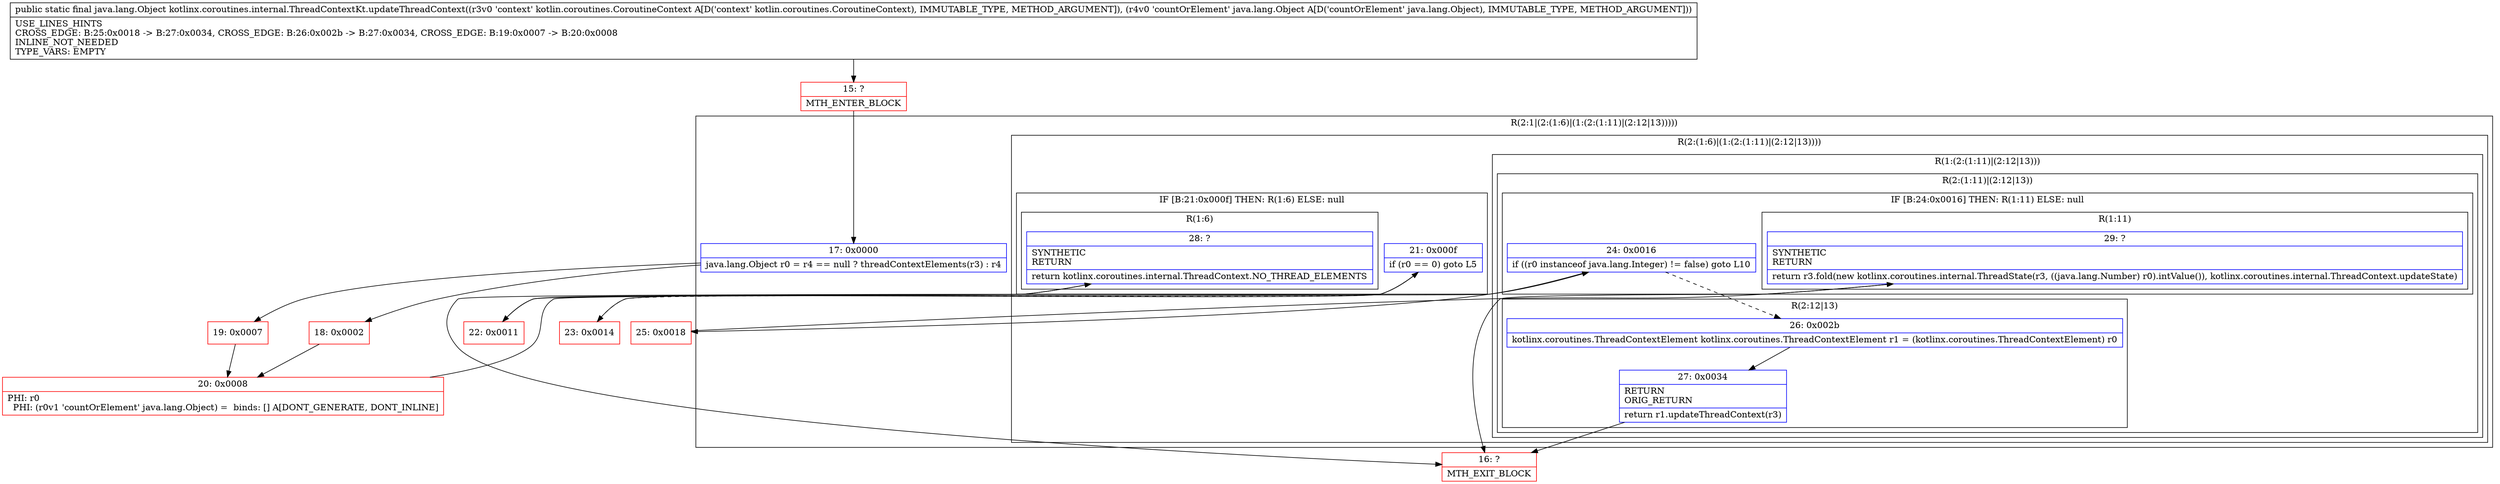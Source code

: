 digraph "CFG forkotlinx.coroutines.internal.ThreadContextKt.updateThreadContext(Lkotlin\/coroutines\/CoroutineContext;Ljava\/lang\/Object;)Ljava\/lang\/Object;" {
subgraph cluster_Region_241887094 {
label = "R(2:1|(2:(1:6)|(1:(2:(1:11)|(2:12|13)))))";
node [shape=record,color=blue];
Node_17 [shape=record,label="{17\:\ 0x0000|java.lang.Object r0 = r4 == null ? threadContextElements(r3) : r4\l}"];
subgraph cluster_Region_1231988357 {
label = "R(2:(1:6)|(1:(2:(1:11)|(2:12|13))))";
node [shape=record,color=blue];
subgraph cluster_IfRegion_297536511 {
label = "IF [B:21:0x000f] THEN: R(1:6) ELSE: null";
node [shape=record,color=blue];
Node_21 [shape=record,label="{21\:\ 0x000f|if (r0 == 0) goto L5\l}"];
subgraph cluster_Region_544995533 {
label = "R(1:6)";
node [shape=record,color=blue];
Node_28 [shape=record,label="{28\:\ ?|SYNTHETIC\lRETURN\l|return kotlinx.coroutines.internal.ThreadContext.NO_THREAD_ELEMENTS\l}"];
}
}
subgraph cluster_Region_544610741 {
label = "R(1:(2:(1:11)|(2:12|13)))";
node [shape=record,color=blue];
subgraph cluster_Region_60666204 {
label = "R(2:(1:11)|(2:12|13))";
node [shape=record,color=blue];
subgraph cluster_IfRegion_1935828520 {
label = "IF [B:24:0x0016] THEN: R(1:11) ELSE: null";
node [shape=record,color=blue];
Node_24 [shape=record,label="{24\:\ 0x0016|if ((r0 instanceof java.lang.Integer) != false) goto L10\l}"];
subgraph cluster_Region_1281348472 {
label = "R(1:11)";
node [shape=record,color=blue];
Node_29 [shape=record,label="{29\:\ ?|SYNTHETIC\lRETURN\l|return r3.fold(new kotlinx.coroutines.internal.ThreadState(r3, ((java.lang.Number) r0).intValue()), kotlinx.coroutines.internal.ThreadContext.updateState)\l}"];
}
}
subgraph cluster_Region_358075602 {
label = "R(2:12|13)";
node [shape=record,color=blue];
Node_26 [shape=record,label="{26\:\ 0x002b|kotlinx.coroutines.ThreadContextElement kotlinx.coroutines.ThreadContextElement r1 = (kotlinx.coroutines.ThreadContextElement) r0\l}"];
Node_27 [shape=record,label="{27\:\ 0x0034|RETURN\lORIG_RETURN\l|return r1.updateThreadContext(r3)\l}"];
}
}
}
}
}
Node_15 [shape=record,color=red,label="{15\:\ ?|MTH_ENTER_BLOCK\l}"];
Node_18 [shape=record,color=red,label="{18\:\ 0x0002}"];
Node_20 [shape=record,color=red,label="{20\:\ 0x0008|PHI: r0 \l  PHI: (r0v1 'countOrElement' java.lang.Object) =  binds: [] A[DONT_GENERATE, DONT_INLINE]\l}"];
Node_22 [shape=record,color=red,label="{22\:\ 0x0011}"];
Node_16 [shape=record,color=red,label="{16\:\ ?|MTH_EXIT_BLOCK\l}"];
Node_23 [shape=record,color=red,label="{23\:\ 0x0014}"];
Node_25 [shape=record,color=red,label="{25\:\ 0x0018}"];
Node_19 [shape=record,color=red,label="{19\:\ 0x0007}"];
MethodNode[shape=record,label="{public static final java.lang.Object kotlinx.coroutines.internal.ThreadContextKt.updateThreadContext((r3v0 'context' kotlin.coroutines.CoroutineContext A[D('context' kotlin.coroutines.CoroutineContext), IMMUTABLE_TYPE, METHOD_ARGUMENT]), (r4v0 'countOrElement' java.lang.Object A[D('countOrElement' java.lang.Object), IMMUTABLE_TYPE, METHOD_ARGUMENT]))  | USE_LINES_HINTS\lCROSS_EDGE: B:25:0x0018 \-\> B:27:0x0034, CROSS_EDGE: B:26:0x002b \-\> B:27:0x0034, CROSS_EDGE: B:19:0x0007 \-\> B:20:0x0008\lINLINE_NOT_NEEDED\lTYPE_VARS: EMPTY\l}"];
MethodNode -> Node_15;Node_17 -> Node_18;
Node_17 -> Node_19;
Node_21 -> Node_22;
Node_21 -> Node_23[style=dashed];
Node_28 -> Node_16;
Node_24 -> Node_25;
Node_24 -> Node_26[style=dashed];
Node_29 -> Node_16;
Node_26 -> Node_27;
Node_27 -> Node_16;
Node_15 -> Node_17;
Node_18 -> Node_20;
Node_20 -> Node_21;
Node_22 -> Node_28;
Node_23 -> Node_24;
Node_25 -> Node_29;
Node_19 -> Node_20;
}

